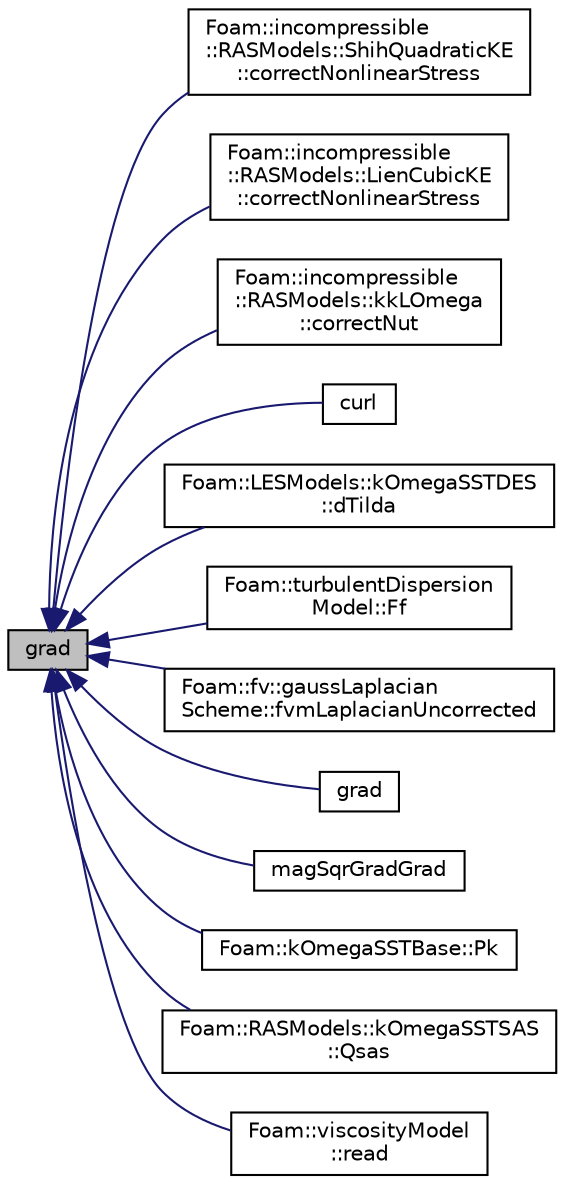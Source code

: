 digraph "grad"
{
  bgcolor="transparent";
  edge [fontname="Helvetica",fontsize="10",labelfontname="Helvetica",labelfontsize="10"];
  node [fontname="Helvetica",fontsize="10",shape=record];
  rankdir="LR";
  Node1 [label="grad",height=0.2,width=0.4,color="black", fillcolor="grey75", style="filled" fontcolor="black"];
  Node1 -> Node2 [dir="back",color="midnightblue",fontsize="10",style="solid",fontname="Helvetica"];
  Node2 [label="Foam::incompressible\l::RASModels::ShihQuadraticKE\l::correctNonlinearStress",height=0.2,width=0.4,color="black",URL="$classFoam_1_1incompressible_1_1RASModels_1_1ShihQuadraticKE.html#aaeceed08f8e5aa404ea620bbed333cf2"];
  Node1 -> Node3 [dir="back",color="midnightblue",fontsize="10",style="solid",fontname="Helvetica"];
  Node3 [label="Foam::incompressible\l::RASModels::LienCubicKE\l::correctNonlinearStress",height=0.2,width=0.4,color="black",URL="$classFoam_1_1incompressible_1_1RASModels_1_1LienCubicKE.html#aaeceed08f8e5aa404ea620bbed333cf2"];
  Node1 -> Node4 [dir="back",color="midnightblue",fontsize="10",style="solid",fontname="Helvetica"];
  Node4 [label="Foam::incompressible\l::RASModels::kkLOmega\l::correctNut",height=0.2,width=0.4,color="black",URL="$classFoam_1_1incompressible_1_1RASModels_1_1kkLOmega.html#aaffe89433f18f1ee4137486e19219448"];
  Node1 -> Node5 [dir="back",color="midnightblue",fontsize="10",style="solid",fontname="Helvetica"];
  Node5 [label="curl",height=0.2,width=0.4,color="black",URL="$namespaceFoam_1_1fvc.html#a1b6f4cf0c3bce34f80a2a7bcc28f43e9"];
  Node1 -> Node6 [dir="back",color="midnightblue",fontsize="10",style="solid",fontname="Helvetica"];
  Node6 [label="Foam::LESModels::kOmegaSSTDES\l::dTilda",height=0.2,width=0.4,color="black",URL="$classFoam_1_1LESModels_1_1kOmegaSSTDES.html#ad4b41a5c2ad8b2ef8780c347c0f20fe5",tooltip="Length scale. "];
  Node1 -> Node7 [dir="back",color="midnightblue",fontsize="10",style="solid",fontname="Helvetica"];
  Node7 [label="Foam::turbulentDispersion\lModel::Ff",height=0.2,width=0.4,color="black",URL="$classFoam_1_1turbulentDispersionModel.html#a2e104863fb3f72ec6125a11ab148b019",tooltip="Turbulent dispersion force on faces. "];
  Node1 -> Node8 [dir="back",color="midnightblue",fontsize="10",style="solid",fontname="Helvetica"];
  Node8 [label="Foam::fv::gaussLaplacian\lScheme::fvmLaplacianUncorrected",height=0.2,width=0.4,color="black",URL="$classFoam_1_1fv_1_1gaussLaplacianScheme.html#ae2bfcc390fd0fe8c037f248421cbb5ec"];
  Node1 -> Node9 [dir="back",color="midnightblue",fontsize="10",style="solid",fontname="Helvetica"];
  Node9 [label="grad",height=0.2,width=0.4,color="black",URL="$namespaceFoam_1_1fvc.html#a168f28cd79ed68a78dead4581b9af406"];
  Node1 -> Node10 [dir="back",color="midnightblue",fontsize="10",style="solid",fontname="Helvetica"];
  Node10 [label="magSqrGradGrad",height=0.2,width=0.4,color="black",URL="$namespaceFoam_1_1fvc.html#a50095c877eb654d989c28539a607c5cc"];
  Node1 -> Node11 [dir="back",color="midnightblue",fontsize="10",style="solid",fontname="Helvetica"];
  Node11 [label="Foam::kOmegaSSTBase::Pk",height=0.2,width=0.4,color="black",URL="$classFoam_1_1kOmegaSSTBase.html#a31c509a0d4f8c5d386bb0cd1c1f4550c",tooltip="Return k production rate. "];
  Node1 -> Node12 [dir="back",color="midnightblue",fontsize="10",style="solid",fontname="Helvetica"];
  Node12 [label="Foam::RASModels::kOmegaSSTSAS\l::Qsas",height=0.2,width=0.4,color="black",URL="$classFoam_1_1RASModels_1_1kOmegaSSTSAS.html#ac3b4c74f2974a74ce3eb6e8ae15f738e",tooltip="SAS omega source. "];
  Node1 -> Node13 [dir="back",color="midnightblue",fontsize="10",style="solid",fontname="Helvetica"];
  Node13 [label="Foam::viscosityModel\l::read",height=0.2,width=0.4,color="black",URL="$classFoam_1_1viscosityModel.html#af5af8741714c81b5fafbf9eaea75abdb",tooltip="Read transportProperties dictionary. "];
}
